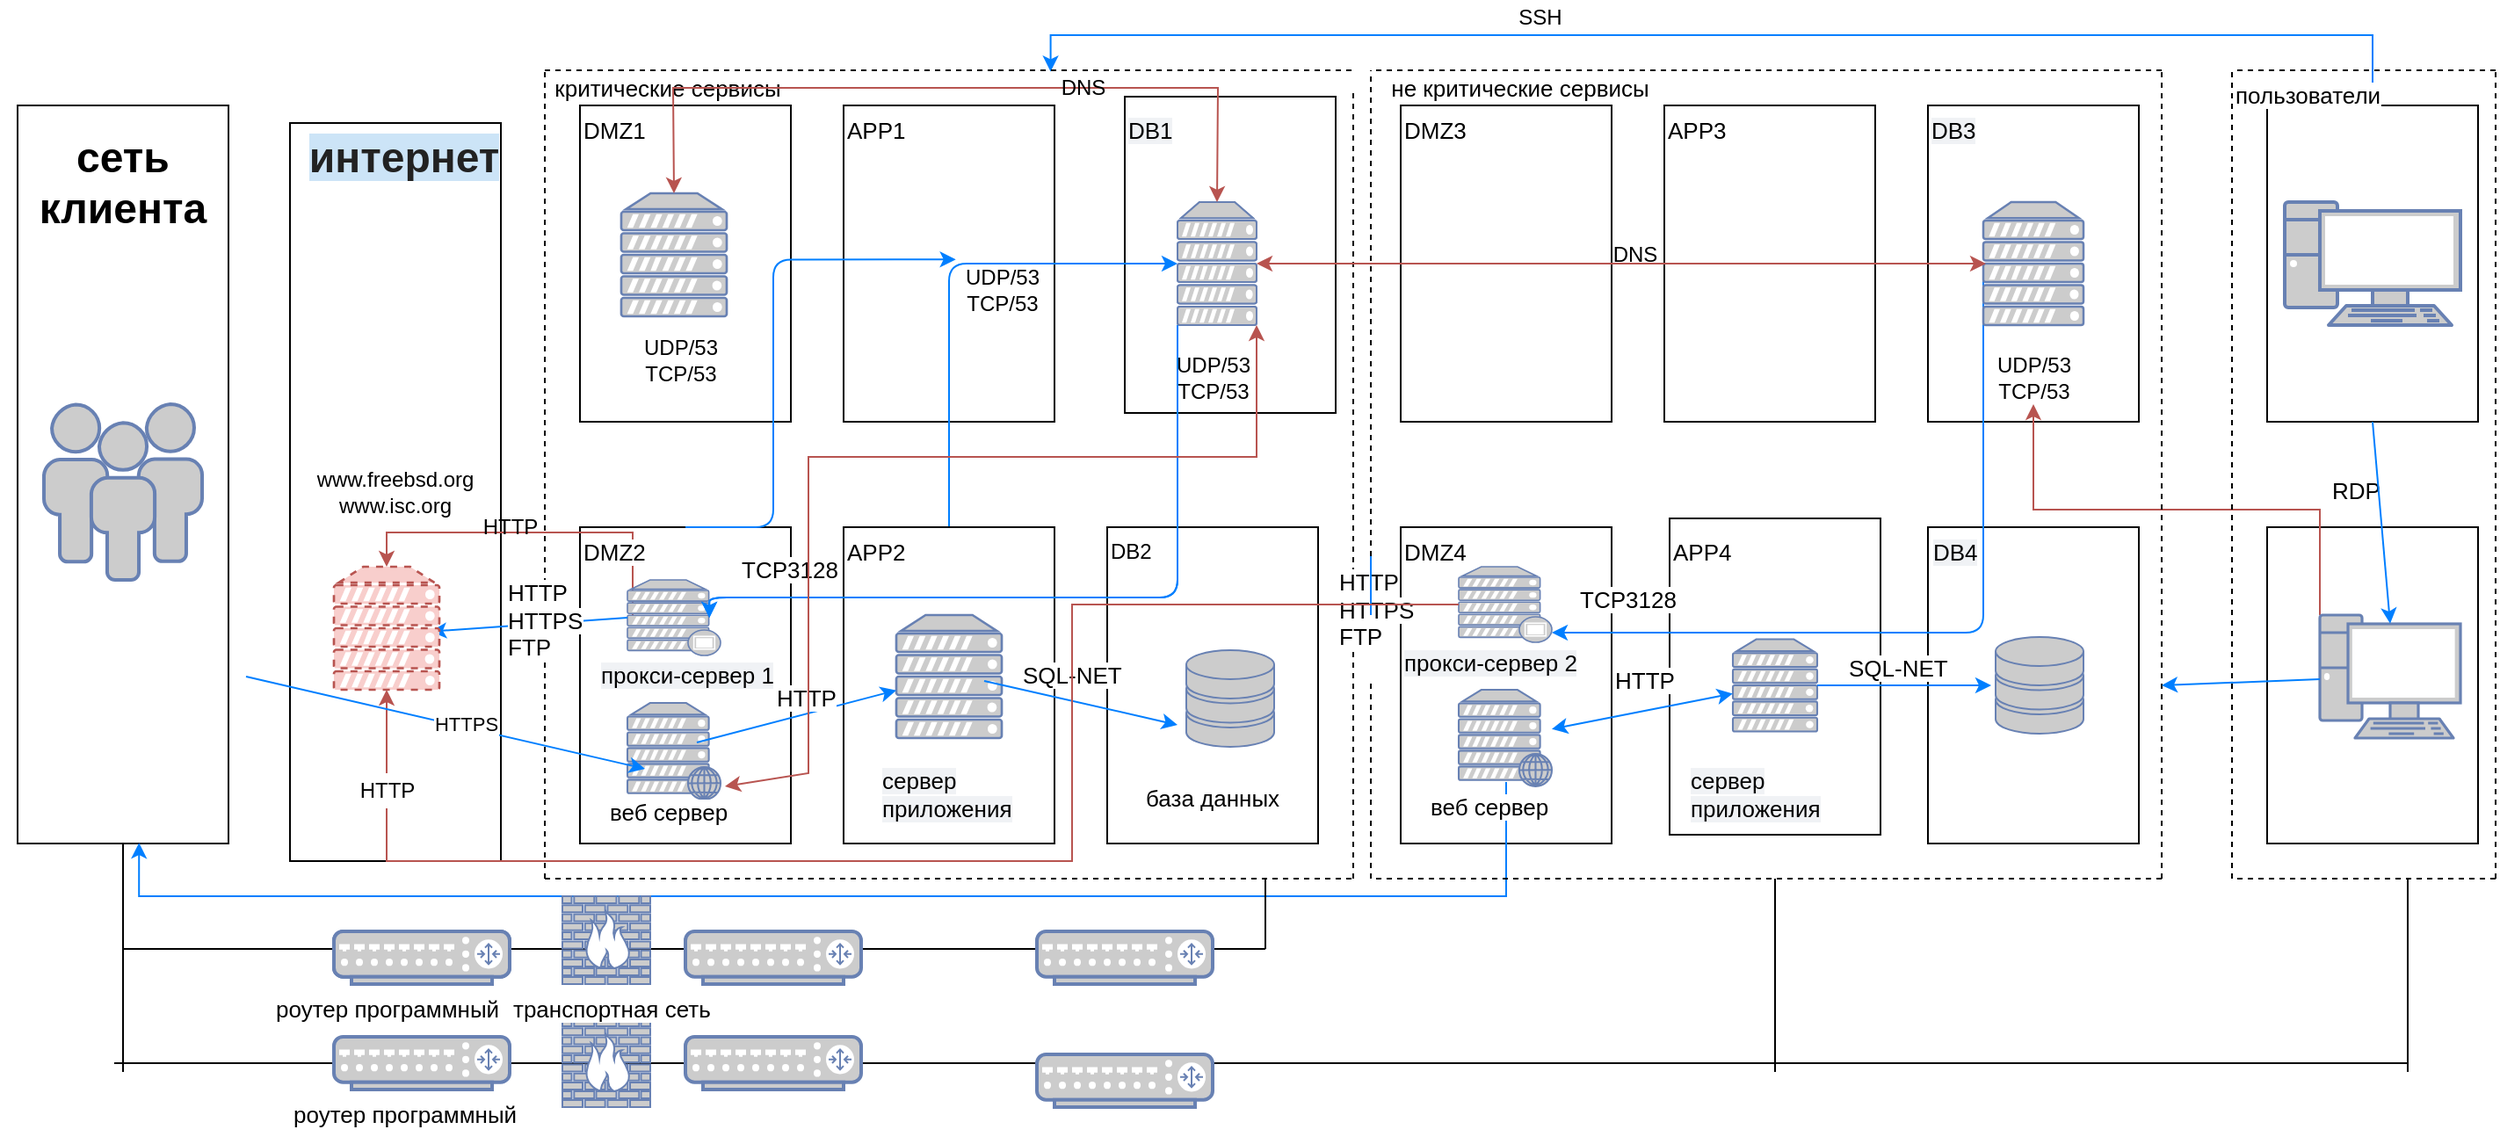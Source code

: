 <mxfile version="15.6.2" type="github">
  <diagram id="1AKOmLiHb0T1GY8dSjtn" name="Page-1">
    <mxGraphModel dx="965" dy="1770" grid="1" gridSize="10" guides="1" tooltips="1" connect="1" arrows="1" fold="1" page="1" pageScale="1" pageWidth="827" pageHeight="1169" math="0" shadow="0">
      <root>
        <mxCell id="0" />
        <mxCell id="1" parent="0" />
        <mxCell id="HJ1KMDWT780nta9G588y-94" value="" style="endArrow=none;html=1;" parent="1" edge="1">
          <mxGeometry width="50" height="50" relative="1" as="geometry">
            <mxPoint x="95" y="585" as="sourcePoint" />
            <mxPoint x="1400" y="585" as="targetPoint" />
          </mxGeometry>
        </mxCell>
        <mxCell id="HJ1KMDWT780nta9G588y-93" value="" style="endArrow=none;html=1;" parent="1" edge="1">
          <mxGeometry width="50" height="50" relative="1" as="geometry">
            <mxPoint x="100" y="520" as="sourcePoint" />
            <mxPoint x="750" y="520" as="targetPoint" />
          </mxGeometry>
        </mxCell>
        <mxCell id="HJ1KMDWT780nta9G588y-1" value="" style="rounded=0;whiteSpace=wrap;html=1;" parent="1" vertex="1">
          <mxGeometry x="40" y="40" width="120" height="420" as="geometry" />
        </mxCell>
        <mxCell id="HJ1KMDWT780nta9G588y-2" value="www.freebsd.org&lt;br&gt;www.isc.org&lt;br&gt;" style="rounded=0;whiteSpace=wrap;html=1;" parent="1" vertex="1">
          <mxGeometry x="195" y="50" width="120" height="420" as="geometry" />
        </mxCell>
        <mxCell id="HJ1KMDWT780nta9G588y-6" value="" style="rounded=0;whiteSpace=wrap;html=1;" parent="1" vertex="1">
          <mxGeometry x="360" y="40" width="120" height="180" as="geometry" />
        </mxCell>
        <mxCell id="HJ1KMDWT780nta9G588y-7" value="" style="rounded=0;whiteSpace=wrap;html=1;" parent="1" vertex="1">
          <mxGeometry x="360" y="280" width="120" height="180" as="geometry" />
        </mxCell>
        <mxCell id="HJ1KMDWT780nta9G588y-8" value="" style="rounded=0;whiteSpace=wrap;html=1;" parent="1" vertex="1">
          <mxGeometry x="510" y="40" width="120" height="180" as="geometry" />
        </mxCell>
        <mxCell id="HJ1KMDWT780nta9G588y-9" value="" style="rounded=0;whiteSpace=wrap;html=1;" parent="1" vertex="1">
          <mxGeometry x="670" y="35" width="120" height="180" as="geometry" />
        </mxCell>
        <mxCell id="vRpasQC0jQgQnMMgfVWq-15" style="edgeStyle=orthogonalEdgeStyle;rounded=1;orthogonalLoop=1;jettySize=auto;html=1;exitX=0.5;exitY=0;exitDx=0;exitDy=0;strokeColor=#007FFF;" parent="1" source="HJ1KMDWT780nta9G588y-10" edge="1">
          <mxGeometry relative="1" as="geometry">
            <mxPoint x="700" y="130" as="targetPoint" />
            <Array as="points">
              <mxPoint x="570" y="130" />
            </Array>
          </mxGeometry>
        </mxCell>
        <mxCell id="HJ1KMDWT780nta9G588y-10" value="" style="rounded=0;whiteSpace=wrap;html=1;" parent="1" vertex="1">
          <mxGeometry x="510" y="280" width="120" height="180" as="geometry" />
        </mxCell>
        <mxCell id="HJ1KMDWT780nta9G588y-11" value="" style="rounded=0;whiteSpace=wrap;html=1;" parent="1" vertex="1">
          <mxGeometry x="660" y="280" width="120" height="180" as="geometry" />
        </mxCell>
        <mxCell id="HJ1KMDWT780nta9G588y-12" value="" style="rounded=0;whiteSpace=wrap;html=1;" parent="1" vertex="1">
          <mxGeometry x="827" y="40" width="120" height="180" as="geometry" />
        </mxCell>
        <mxCell id="HJ1KMDWT780nta9G588y-13" value="" style="rounded=0;whiteSpace=wrap;html=1;" parent="1" vertex="1">
          <mxGeometry x="827" y="280" width="120" height="180" as="geometry" />
        </mxCell>
        <mxCell id="HJ1KMDWT780nta9G588y-14" value="" style="rounded=0;whiteSpace=wrap;html=1;" parent="1" vertex="1">
          <mxGeometry x="977" y="40" width="120" height="180" as="geometry" />
        </mxCell>
        <mxCell id="HJ1KMDWT780nta9G588y-15" value="" style="rounded=0;whiteSpace=wrap;html=1;" parent="1" vertex="1">
          <mxGeometry x="1127" y="40" width="120" height="180" as="geometry" />
        </mxCell>
        <mxCell id="HJ1KMDWT780nta9G588y-16" value="" style="rounded=0;whiteSpace=wrap;html=1;" parent="1" vertex="1">
          <mxGeometry x="980" y="275" width="120" height="180" as="geometry" />
        </mxCell>
        <mxCell id="HJ1KMDWT780nta9G588y-17" value="&#xa;&#xa;&lt;span style=&quot;color: rgb(0, 0, 0); font-size: 13px; font-style: normal; font-weight: 400; letter-spacing: normal; text-align: left; text-indent: 0px; text-transform: none; word-spacing: 0px; background-color: rgb(240, 242, 245); display: inline; float: none;&quot;&gt;DB1&lt;/span&gt;&#xa;&#xa;" style="rounded=0;whiteSpace=wrap;html=1;" parent="1" vertex="1">
          <mxGeometry x="1127" y="280" width="120" height="180" as="geometry" />
        </mxCell>
        <mxCell id="DNXab_aSITvc3gn5kR9r-11" style="edgeStyle=orthogonalEdgeStyle;rounded=0;orthogonalLoop=1;jettySize=auto;html=1;entryX=0.045;entryY=0.037;entryDx=0;entryDy=0;entryPerimeter=0;fillColor=#dae8fc;strokeColor=#007FFF;" edge="1" parent="1" source="HJ1KMDWT780nta9G588y-18" target="DNXab_aSITvc3gn5kR9r-9">
          <mxGeometry relative="1" as="geometry">
            <Array as="points">
              <mxPoint x="1380" />
              <mxPoint x="628" />
            </Array>
          </mxGeometry>
        </mxCell>
        <mxCell id="HJ1KMDWT780nta9G588y-18" value="" style="rounded=0;whiteSpace=wrap;html=1;" parent="1" vertex="1">
          <mxGeometry x="1320" y="40" width="120" height="180" as="geometry" />
        </mxCell>
        <mxCell id="HJ1KMDWT780nta9G588y-19" value="" style="rounded=0;whiteSpace=wrap;html=1;" parent="1" vertex="1">
          <mxGeometry x="1320" y="280" width="120" height="180" as="geometry" />
        </mxCell>
        <mxCell id="HJ1KMDWT780nta9G588y-22" value="&lt;h1&gt;сеть клиента&lt;/h1&gt;" style="text;html=1;strokeColor=none;fillColor=none;spacing=5;spacingTop=-20;whiteSpace=wrap;overflow=hidden;rounded=0;align=center;" parent="1" vertex="1">
          <mxGeometry x="30" y="50" width="140" height="60" as="geometry" />
        </mxCell>
        <mxCell id="HJ1KMDWT780nta9G588y-23" value="&lt;h1&gt;&lt;font color=&quot;#222222&quot;&gt;&lt;span style=&quot;background-color: rgb(204 , 228 , 247)&quot;&gt;интернет&lt;/span&gt;&lt;/font&gt;&lt;/h1&gt;" style="text;html=1;strokeColor=none;fillColor=none;spacing=5;spacingTop=-20;whiteSpace=wrap;overflow=hidden;rounded=0;align=center;" parent="1" vertex="1">
          <mxGeometry x="190" y="50" width="140" height="60" as="geometry" />
        </mxCell>
        <mxCell id="DNXab_aSITvc3gn5kR9r-2" style="edgeStyle=orthogonalEdgeStyle;rounded=0;orthogonalLoop=1;jettySize=auto;html=1;exitX=0;exitY=0.5;exitDx=0;exitDy=0;exitPerimeter=0;entryX=0.5;entryY=0;entryDx=0;entryDy=0;entryPerimeter=0;fillColor=#f8cecc;strokeColor=#b85450;" edge="1" parent="1" source="HJ1KMDWT780nta9G588y-24" target="DNXab_aSITvc3gn5kR9r-1">
          <mxGeometry relative="1" as="geometry">
            <Array as="points">
              <mxPoint x="390" y="331" />
              <mxPoint x="390" y="283" />
              <mxPoint x="250" y="283" />
            </Array>
          </mxGeometry>
        </mxCell>
        <mxCell id="HJ1KMDWT780nta9G588y-24" value="" style="fontColor=#0066CC;verticalAlign=top;verticalLabelPosition=bottom;labelPosition=center;align=center;html=1;outlineConnect=0;fillColor=#CCCCCC;strokeColor=#6881B3;gradientColor=none;gradientDirection=north;strokeWidth=2;shape=mxgraph.networks.proxy_server;" parent="1" vertex="1">
          <mxGeometry x="387" y="310" width="53" height="43" as="geometry" />
        </mxCell>
        <mxCell id="HJ1KMDWT780nta9G588y-25" value="" style="fontColor=#0066CC;verticalAlign=top;verticalLabelPosition=bottom;labelPosition=center;align=center;html=1;outlineConnect=0;fillColor=#CCCCCC;strokeColor=#6881B3;gradientColor=none;gradientDirection=north;strokeWidth=2;shape=mxgraph.networks.web_server;" parent="1" vertex="1">
          <mxGeometry x="387" y="380" width="53" height="55" as="geometry" />
        </mxCell>
        <mxCell id="HJ1KMDWT780nta9G588y-26" value="" style="fontColor=#0066CC;verticalAlign=top;verticalLabelPosition=bottom;labelPosition=center;align=center;html=1;outlineConnect=0;fillColor=#CCCCCC;strokeColor=#6881B3;gradientColor=none;gradientDirection=north;strokeWidth=2;shape=mxgraph.networks.server;" parent="1" vertex="1">
          <mxGeometry x="540" y="330" width="60" height="70" as="geometry" />
        </mxCell>
        <mxCell id="HJ1KMDWT780nta9G588y-28" value="" style="fontColor=#0066CC;verticalAlign=top;verticalLabelPosition=bottom;labelPosition=center;align=center;html=1;outlineConnect=0;fillColor=#CCCCCC;strokeColor=#6881B3;gradientColor=none;gradientDirection=north;strokeWidth=2;shape=mxgraph.networks.pc;" parent="1" vertex="1">
          <mxGeometry x="1330" y="95" width="100" height="70" as="geometry" />
        </mxCell>
        <mxCell id="DNXab_aSITvc3gn5kR9r-4" style="edgeStyle=orthogonalEdgeStyle;rounded=0;orthogonalLoop=1;jettySize=auto;html=1;exitX=0;exitY=0;exitDx=0;exitDy=0;exitPerimeter=0;fillColor=#f8cecc;strokeColor=#b85450;" edge="1" parent="1" source="HJ1KMDWT780nta9G588y-29" target="HJ1KMDWT780nta9G588y-153">
          <mxGeometry relative="1" as="geometry" />
        </mxCell>
        <mxCell id="HJ1KMDWT780nta9G588y-29" value="" style="fontColor=#0066CC;verticalAlign=top;verticalLabelPosition=bottom;labelPosition=center;align=center;html=1;outlineConnect=0;fillColor=#CCCCCC;strokeColor=#6881B3;gradientColor=none;gradientDirection=north;strokeWidth=2;shape=mxgraph.networks.pc;" parent="1" vertex="1">
          <mxGeometry x="1350" y="330" width="80" height="70" as="geometry" />
        </mxCell>
        <mxCell id="HJ1KMDWT780nta9G588y-31" value="" style="fontColor=#0066CC;verticalAlign=top;verticalLabelPosition=bottom;labelPosition=center;align=center;html=1;outlineConnect=0;fillColor=#CCCCCC;strokeColor=#6881B3;gradientColor=none;gradientDirection=north;strokeWidth=2;shape=mxgraph.networks.server;" parent="1" vertex="1">
          <mxGeometry x="1016" y="343.75" width="48" height="52.5" as="geometry" />
        </mxCell>
        <mxCell id="DNXab_aSITvc3gn5kR9r-3" style="edgeStyle=orthogonalEdgeStyle;rounded=0;orthogonalLoop=1;jettySize=auto;html=1;entryX=0.5;entryY=1;entryDx=0;entryDy=0;entryPerimeter=0;fillColor=#f8cecc;strokeColor=#b85450;startArrow=none;" edge="1" parent="1" source="DNXab_aSITvc3gn5kR9r-16" target="DNXab_aSITvc3gn5kR9r-1">
          <mxGeometry relative="1" as="geometry">
            <Array as="points" />
          </mxGeometry>
        </mxCell>
        <mxCell id="HJ1KMDWT780nta9G588y-32" value="" style="fontColor=#0066CC;verticalAlign=top;verticalLabelPosition=bottom;labelPosition=center;align=center;html=1;outlineConnect=0;fillColor=#CCCCCC;strokeColor=#6881B3;gradientColor=none;gradientDirection=north;strokeWidth=2;shape=mxgraph.networks.proxy_server;" parent="1" vertex="1">
          <mxGeometry x="860" y="302.5" width="53" height="43" as="geometry" />
        </mxCell>
        <mxCell id="DNXab_aSITvc3gn5kR9r-19" style="edgeStyle=orthogonalEdgeStyle;rounded=0;orthogonalLoop=1;jettySize=auto;html=1;exitX=0.5;exitY=0;exitDx=0;exitDy=0;entryX=0.576;entryY=0.999;entryDx=0;entryDy=0;entryPerimeter=0;strokeColor=#007FFF;" edge="1" parent="1" source="HJ1KMDWT780nta9G588y-84" target="HJ1KMDWT780nta9G588y-1">
          <mxGeometry relative="1" as="geometry">
            <Array as="points">
              <mxPoint x="887" y="490" />
              <mxPoint x="109" y="490" />
            </Array>
          </mxGeometry>
        </mxCell>
        <mxCell id="HJ1KMDWT780nta9G588y-33" value="" style="fontColor=#0066CC;verticalAlign=top;verticalLabelPosition=bottom;labelPosition=center;align=center;html=1;outlineConnect=0;fillColor=#CCCCCC;strokeColor=#6881B3;gradientColor=none;gradientDirection=north;strokeWidth=2;shape=mxgraph.networks.web_server;" parent="1" vertex="1">
          <mxGeometry x="860" y="372.5" width="53" height="55" as="geometry" />
        </mxCell>
        <mxCell id="HJ1KMDWT780nta9G588y-34" value="" style="fontColor=#0066CC;verticalAlign=top;verticalLabelPosition=bottom;labelPosition=center;align=center;html=1;outlineConnect=0;fillColor=#CCCCCC;strokeColor=#6881B3;gradientColor=none;gradientDirection=north;strokeWidth=2;shape=mxgraph.networks.storage;" parent="1" vertex="1">
          <mxGeometry x="705" y="350" width="50" height="55" as="geometry" />
        </mxCell>
        <mxCell id="HJ1KMDWT780nta9G588y-35" value="" style="fontColor=#0066CC;verticalAlign=top;verticalLabelPosition=bottom;labelPosition=center;align=center;html=1;outlineConnect=0;fillColor=#CCCCCC;strokeColor=#6881B3;gradientColor=none;gradientDirection=north;strokeWidth=2;shape=mxgraph.networks.users;" parent="1" vertex="1">
          <mxGeometry x="55" y="210" width="90" height="100" as="geometry" />
        </mxCell>
        <mxCell id="HJ1KMDWT780nta9G588y-36" value="" style="fontColor=#0066CC;verticalAlign=top;verticalLabelPosition=bottom;labelPosition=center;align=center;html=1;outlineConnect=0;fillColor=#CCCCCC;strokeColor=#6881B3;gradientColor=none;gradientDirection=north;strokeWidth=2;shape=mxgraph.networks.router;" parent="1" vertex="1">
          <mxGeometry x="220" y="510" width="100" height="30" as="geometry" />
        </mxCell>
        <mxCell id="HJ1KMDWT780nta9G588y-37" value="" style="fontColor=#0066CC;verticalAlign=top;verticalLabelPosition=bottom;labelPosition=center;align=center;html=1;outlineConnect=0;fillColor=#CCCCCC;strokeColor=#6881B3;gradientColor=none;gradientDirection=north;strokeWidth=2;shape=mxgraph.networks.router;" parent="1" vertex="1">
          <mxGeometry x="220" y="510" width="100" height="30" as="geometry" />
        </mxCell>
        <mxCell id="HJ1KMDWT780nta9G588y-38" value="" style="fontColor=#0066CC;verticalAlign=top;verticalLabelPosition=bottom;labelPosition=center;align=center;html=1;outlineConnect=0;fillColor=#CCCCCC;strokeColor=#6881B3;gradientColor=none;gradientDirection=north;strokeWidth=2;shape=mxgraph.networks.router;" parent="1" vertex="1">
          <mxGeometry x="620" y="510" width="100" height="30" as="geometry" />
        </mxCell>
        <mxCell id="HJ1KMDWT780nta9G588y-39" value="" style="fontColor=#0066CC;verticalAlign=top;verticalLabelPosition=bottom;labelPosition=center;align=center;html=1;outlineConnect=0;fillColor=#CCCCCC;strokeColor=#6881B3;gradientColor=none;gradientDirection=north;strokeWidth=2;shape=mxgraph.networks.router;" parent="1" vertex="1">
          <mxGeometry x="420" y="510" width="100" height="30" as="geometry" />
        </mxCell>
        <mxCell id="HJ1KMDWT780nta9G588y-40" value="" style="fontColor=#0066CC;verticalAlign=top;verticalLabelPosition=bottom;labelPosition=center;align=center;html=1;outlineConnect=0;fillColor=#CCCCCC;strokeColor=#6881B3;gradientColor=none;gradientDirection=north;strokeWidth=2;shape=mxgraph.networks.router;" parent="1" vertex="1">
          <mxGeometry x="220" y="570" width="100" height="30" as="geometry" />
        </mxCell>
        <mxCell id="HJ1KMDWT780nta9G588y-41" value="" style="fontColor=#0066CC;verticalAlign=top;verticalLabelPosition=bottom;labelPosition=center;align=center;html=1;outlineConnect=0;fillColor=#CCCCCC;strokeColor=#6881B3;gradientColor=none;gradientDirection=north;strokeWidth=2;shape=mxgraph.networks.router;" parent="1" vertex="1">
          <mxGeometry x="420" y="570" width="100" height="30" as="geometry" />
        </mxCell>
        <mxCell id="HJ1KMDWT780nta9G588y-42" value="" style="fontColor=#0066CC;verticalAlign=top;verticalLabelPosition=bottom;labelPosition=center;align=center;html=1;outlineConnect=0;fillColor=#CCCCCC;strokeColor=#6881B3;gradientColor=none;gradientDirection=north;strokeWidth=2;shape=mxgraph.networks.router;" parent="1" vertex="1">
          <mxGeometry x="620" y="580" width="100" height="30" as="geometry" />
        </mxCell>
        <mxCell id="HJ1KMDWT780nta9G588y-43" value="" style="fontColor=#0066CC;verticalAlign=top;verticalLabelPosition=bottom;labelPosition=center;align=center;html=1;outlineConnect=0;fillColor=#CCCCCC;strokeColor=#6881B3;gradientColor=none;gradientDirection=north;strokeWidth=2;shape=mxgraph.networks.firewall;" parent="1" vertex="1">
          <mxGeometry x="350" y="490" width="50" height="50" as="geometry" />
        </mxCell>
        <mxCell id="HJ1KMDWT780nta9G588y-44" value="" style="fontColor=#0066CC;verticalAlign=top;verticalLabelPosition=bottom;labelPosition=center;align=center;html=1;outlineConnect=0;fillColor=#CCCCCC;strokeColor=#6881B3;gradientColor=none;gradientDirection=north;strokeWidth=2;shape=mxgraph.networks.firewall;" parent="1" vertex="1">
          <mxGeometry x="350" y="560" width="50" height="50" as="geometry" />
        </mxCell>
        <mxCell id="HJ1KMDWT780nta9G588y-47" value="" style="endArrow=none;dashed=1;html=1;" parent="1" edge="1">
          <mxGeometry width="50" height="50" relative="1" as="geometry">
            <mxPoint x="800" y="480" as="sourcePoint" />
            <mxPoint x="800" y="30" as="targetPoint" />
          </mxGeometry>
        </mxCell>
        <mxCell id="HJ1KMDWT780nta9G588y-48" value="" style="endArrow=none;dashed=1;html=1;" parent="1" edge="1">
          <mxGeometry width="50" height="50" relative="1" as="geometry">
            <mxPoint x="340" y="480" as="sourcePoint" />
            <mxPoint x="800" y="480" as="targetPoint" />
          </mxGeometry>
        </mxCell>
        <mxCell id="HJ1KMDWT780nta9G588y-49" value="" style="endArrow=none;dashed=1;html=1;" parent="1" edge="1">
          <mxGeometry width="50" height="50" relative="1" as="geometry">
            <mxPoint x="340" y="20" as="sourcePoint" />
            <mxPoint x="800" y="20" as="targetPoint" />
          </mxGeometry>
        </mxCell>
        <mxCell id="HJ1KMDWT780nta9G588y-50" value="" style="endArrow=none;dashed=1;html=1;" parent="1" edge="1">
          <mxGeometry width="50" height="50" relative="1" as="geometry">
            <mxPoint x="340" y="480" as="sourcePoint" />
            <mxPoint x="340" y="20" as="targetPoint" />
          </mxGeometry>
        </mxCell>
        <mxCell id="HJ1KMDWT780nta9G588y-51" value="" style="endArrow=none;dashed=1;html=1;" parent="1" source="HJ1KMDWT780nta9G588y-137" edge="1">
          <mxGeometry width="50" height="50" relative="1" as="geometry">
            <mxPoint x="810" y="480" as="sourcePoint" />
            <mxPoint x="810" y="20" as="targetPoint" />
          </mxGeometry>
        </mxCell>
        <mxCell id="HJ1KMDWT780nta9G588y-52" value="" style="endArrow=none;dashed=1;html=1;" parent="1" edge="1">
          <mxGeometry width="50" height="50" relative="1" as="geometry">
            <mxPoint x="1260" y="20" as="sourcePoint" />
            <mxPoint x="810" y="20" as="targetPoint" />
          </mxGeometry>
        </mxCell>
        <mxCell id="HJ1KMDWT780nta9G588y-53" value="" style="endArrow=none;dashed=1;html=1;" parent="1" edge="1">
          <mxGeometry width="50" height="50" relative="1" as="geometry">
            <mxPoint x="1260" y="480" as="sourcePoint" />
            <mxPoint x="1260" y="20" as="targetPoint" />
          </mxGeometry>
        </mxCell>
        <mxCell id="HJ1KMDWT780nta9G588y-54" value="" style="endArrow=none;dashed=1;html=1;" parent="1" edge="1">
          <mxGeometry width="50" height="50" relative="1" as="geometry">
            <mxPoint x="1260" y="480" as="sourcePoint" />
            <mxPoint x="810" y="480" as="targetPoint" />
          </mxGeometry>
        </mxCell>
        <mxCell id="HJ1KMDWT780nta9G588y-55" value="" style="endArrow=none;dashed=1;html=1;" parent="1" edge="1">
          <mxGeometry width="50" height="50" relative="1" as="geometry">
            <mxPoint x="1300" y="480" as="sourcePoint" />
            <mxPoint x="1300" y="20" as="targetPoint" />
          </mxGeometry>
        </mxCell>
        <mxCell id="HJ1KMDWT780nta9G588y-56" value="" style="endArrow=none;dashed=1;html=1;" parent="1" edge="1">
          <mxGeometry width="50" height="50" relative="1" as="geometry">
            <mxPoint x="1450" y="20" as="sourcePoint" />
            <mxPoint x="1300" y="20" as="targetPoint" />
          </mxGeometry>
        </mxCell>
        <mxCell id="HJ1KMDWT780nta9G588y-57" value="" style="endArrow=none;dashed=1;html=1;" parent="1" edge="1">
          <mxGeometry width="50" height="50" relative="1" as="geometry">
            <mxPoint x="1450.0" y="480" as="sourcePoint" />
            <mxPoint x="1450.0" y="20" as="targetPoint" />
          </mxGeometry>
        </mxCell>
        <mxCell id="HJ1KMDWT780nta9G588y-59" value="" style="endArrow=none;dashed=1;html=1;" parent="1" edge="1">
          <mxGeometry width="50" height="50" relative="1" as="geometry">
            <mxPoint x="1450" y="480" as="sourcePoint" />
            <mxPoint x="1300" y="480" as="targetPoint" />
          </mxGeometry>
        </mxCell>
        <mxCell id="HJ1KMDWT780nta9G588y-60" value="&lt;span style=&quot;font-family: , &amp;#34;blinkmacsystemfont&amp;#34; , &amp;#34;roboto&amp;#34; , &amp;#34;helvetica neue&amp;#34; , &amp;#34;geneva&amp;#34; , &amp;#34;noto sans armenian&amp;#34; , &amp;#34;noto sans bengali&amp;#34; , &amp;#34;noto sans cherokee&amp;#34; , &amp;#34;noto sans devanagari&amp;#34; , &amp;#34;noto sans ethiopic&amp;#34; , &amp;#34;noto sans georgian&amp;#34; , &amp;#34;noto sans hebrew&amp;#34; , &amp;#34;noto sans kannada&amp;#34; , &amp;#34;noto sans khmer&amp;#34; , &amp;#34;noto sans lao&amp;#34; , &amp;#34;noto sans osmanya&amp;#34; , &amp;#34;noto sans tamil&amp;#34; , &amp;#34;noto sans telugu&amp;#34; , &amp;#34;noto sans thai&amp;#34; , sans-serif , &amp;#34;arial&amp;#34; , &amp;#34;tahoma&amp;#34; , &amp;#34;verdana&amp;#34; ; font-size: 13px ; text-align: left ; background-color: rgb(255 , 255 , 255)&quot;&gt;критические сервисы&lt;/span&gt;" style="text;html=1;strokeColor=none;fillColor=none;align=center;verticalAlign=middle;whiteSpace=wrap;rounded=0;" parent="1" vertex="1">
          <mxGeometry x="330" y="20" width="160" height="20" as="geometry" />
        </mxCell>
        <mxCell id="HJ1KMDWT780nta9G588y-61" value="&lt;span style=&quot;font-family: , &amp;#34;blinkmacsystemfont&amp;#34; , &amp;#34;roboto&amp;#34; , &amp;#34;helvetica neue&amp;#34; , &amp;#34;geneva&amp;#34; , &amp;#34;noto sans armenian&amp;#34; , &amp;#34;noto sans bengali&amp;#34; , &amp;#34;noto sans cherokee&amp;#34; , &amp;#34;noto sans devanagari&amp;#34; , &amp;#34;noto sans ethiopic&amp;#34; , &amp;#34;noto sans georgian&amp;#34; , &amp;#34;noto sans hebrew&amp;#34; , &amp;#34;noto sans kannada&amp;#34; , &amp;#34;noto sans khmer&amp;#34; , &amp;#34;noto sans lao&amp;#34; , &amp;#34;noto sans osmanya&amp;#34; , &amp;#34;noto sans tamil&amp;#34; , &amp;#34;noto sans telugu&amp;#34; , &amp;#34;noto sans thai&amp;#34; , sans-serif , &amp;#34;arial&amp;#34; , &amp;#34;tahoma&amp;#34; , &amp;#34;verdana&amp;#34; ; font-size: 13px ; text-align: left ; background-color: rgb(255 , 255 , 255)&quot;&gt;не критические сервисы&lt;/span&gt;" style="text;html=1;strokeColor=none;fillColor=none;align=center;verticalAlign=middle;whiteSpace=wrap;rounded=0;" parent="1" vertex="1">
          <mxGeometry x="810" y="20" width="170" height="20" as="geometry" />
        </mxCell>
        <mxCell id="HJ1KMDWT780nta9G588y-62" value="&lt;span style=&quot;color: rgb(0, 0, 0); font-size: 13px; font-style: normal; font-weight: 400; letter-spacing: normal; text-align: left; text-indent: 0px; text-transform: none; word-spacing: 0px; background-color: rgb(255, 255, 255); display: inline; float: none;&quot;&gt;пользователи&lt;/span&gt;" style="text;whiteSpace=wrap;html=1;" parent="1" vertex="1">
          <mxGeometry x="1300" y="20" width="110" height="20" as="geometry" />
        </mxCell>
        <mxCell id="HJ1KMDWT780nta9G588y-63" value="&lt;span style=&quot;color: rgb(0, 0, 0); font-size: 13px; font-style: normal; font-weight: 400; letter-spacing: normal; text-align: left; text-indent: 0px; text-transform: none; word-spacing: 0px; background-color: rgb(255, 255, 255); display: inline; float: none;&quot;&gt;RDP&lt;/span&gt;" style="text;whiteSpace=wrap;html=1;" parent="1" vertex="1">
          <mxGeometry x="1355" y="245" width="50" height="30" as="geometry" />
        </mxCell>
        <mxCell id="HJ1KMDWT780nta9G588y-64" value="&lt;span style=&quot;color: rgb(0 , 0 , 0) ; font-size: 13px ; font-style: normal ; font-weight: 400 ; letter-spacing: normal ; text-align: left ; text-indent: 0px ; text-transform: none ; word-spacing: 0px ; background-color: rgb(240 , 242 , 245) ; display: inline ; float: none&quot;&gt;DB4&lt;/span&gt;" style="text;whiteSpace=wrap;html=1;" parent="1" vertex="1">
          <mxGeometry x="1128" y="280" width="50" height="30" as="geometry" />
        </mxCell>
        <mxCell id="HJ1KMDWT780nta9G588y-65" value="&lt;span style=&quot;color: rgb(0 , 0 , 0) ; font-size: 13px ; font-style: normal ; font-weight: 400 ; letter-spacing: normal ; text-align: left ; text-indent: 0px ; text-transform: none ; word-spacing: 0px ; background-color: rgb(240 , 242 , 245) ; display: inline ; float: none&quot;&gt;DB3&lt;/span&gt;" style="text;whiteSpace=wrap;html=1;" parent="1" vertex="1">
          <mxGeometry x="1127" y="40" width="50" height="30" as="geometry" />
        </mxCell>
        <mxCell id="HJ1KMDWT780nta9G588y-67" value="&lt;span style=&quot;color: rgb(0, 0, 0); font-size: 13px; font-style: normal; font-weight: 400; letter-spacing: normal; text-align: left; text-indent: 0px; text-transform: none; word-spacing: 0px; background-color: rgb(240, 242, 245); display: inline; float: none;&quot;&gt;DB1&lt;/span&gt;" style="text;whiteSpace=wrap;html=1;" parent="1" vertex="1">
          <mxGeometry x="670" y="40" width="50" height="30" as="geometry" />
        </mxCell>
        <mxCell id="HJ1KMDWT780nta9G588y-69" value="DB2" style="text;whiteSpace=wrap;html=1;" parent="1" vertex="1">
          <mxGeometry x="660" y="280" width="50" height="30" as="geometry" />
        </mxCell>
        <mxCell id="HJ1KMDWT780nta9G588y-70" value="&lt;span style=&quot;color: rgb(0 , 0 , 0) ; font-size: 13px ; font-style: normal ; font-weight: 400 ; letter-spacing: normal ; text-align: left ; text-indent: 0px ; text-transform: none ; word-spacing: 0px ; background-color: rgb(255 , 255 , 255) ; display: inline ; float: none&quot;&gt;APP3&lt;/span&gt;" style="text;whiteSpace=wrap;html=1;" parent="1" vertex="1">
          <mxGeometry x="977" y="40" width="60" height="30" as="geometry" />
        </mxCell>
        <mxCell id="HJ1KMDWT780nta9G588y-71" value="&lt;span style=&quot;color: rgb(0 , 0 , 0) ; font-size: 13px ; font-style: normal ; font-weight: 400 ; letter-spacing: normal ; text-align: left ; text-indent: 0px ; text-transform: none ; word-spacing: 0px ; background-color: rgb(255 , 255 , 255) ; display: inline ; float: none&quot;&gt;APP4&lt;/span&gt;" style="text;whiteSpace=wrap;html=1;" parent="1" vertex="1">
          <mxGeometry x="980" y="280" width="60" height="30" as="geometry" />
        </mxCell>
        <mxCell id="HJ1KMDWT780nta9G588y-72" value="&lt;span style=&quot;color: rgb(0, 0, 0); font-size: 13px; font-style: normal; font-weight: 400; letter-spacing: normal; text-align: left; text-indent: 0px; text-transform: none; word-spacing: 0px; background-color: rgb(255, 255, 255); display: inline; float: none;&quot;&gt;APP1&lt;/span&gt;" style="text;whiteSpace=wrap;html=1;" parent="1" vertex="1">
          <mxGeometry x="510" y="40" width="60" height="30" as="geometry" />
        </mxCell>
        <mxCell id="HJ1KMDWT780nta9G588y-73" value="&lt;span style=&quot;color: rgb(0 , 0 , 0) ; font-size: 13px ; font-style: normal ; font-weight: 400 ; letter-spacing: normal ; text-align: left ; text-indent: 0px ; text-transform: none ; word-spacing: 0px ; background-color: rgb(255 , 255 , 255) ; display: inline ; float: none&quot;&gt;APP2&lt;/span&gt;" style="text;whiteSpace=wrap;html=1;" parent="1" vertex="1">
          <mxGeometry x="510" y="280" width="60" height="30" as="geometry" />
        </mxCell>
        <mxCell id="HJ1KMDWT780nta9G588y-74" value="&lt;span style=&quot;color: rgb(0 , 0 , 0) ; font-size: 13px ; font-style: normal ; font-weight: 400 ; letter-spacing: normal ; text-align: left ; text-indent: 0px ; text-transform: none ; word-spacing: 0px ; background-color: rgb(255 , 255 , 255) ; display: inline ; float: none&quot;&gt;DMZ4&lt;/span&gt;" style="text;whiteSpace=wrap;html=1;" parent="1" vertex="1">
          <mxGeometry x="827" y="280" width="60" height="30" as="geometry" />
        </mxCell>
        <mxCell id="HJ1KMDWT780nta9G588y-76" value="&lt;span style=&quot;color: rgb(0 , 0 , 0) ; font-size: 13px ; font-style: normal ; font-weight: 400 ; letter-spacing: normal ; text-align: left ; text-indent: 0px ; text-transform: none ; word-spacing: 0px ; background-color: rgb(255 , 255 , 255) ; display: inline ; float: none&quot;&gt;DMZ3&lt;/span&gt;" style="text;whiteSpace=wrap;html=1;" parent="1" vertex="1">
          <mxGeometry x="827" y="40" width="60" height="30" as="geometry" />
        </mxCell>
        <mxCell id="HJ1KMDWT780nta9G588y-77" value="&lt;span style=&quot;color: rgb(0, 0, 0); font-size: 13px; font-style: normal; font-weight: 400; letter-spacing: normal; text-align: left; text-indent: 0px; text-transform: none; word-spacing: 0px; background-color: rgb(255, 255, 255); display: inline; float: none;&quot;&gt;DMZ1&lt;/span&gt;" style="text;whiteSpace=wrap;html=1;" parent="1" vertex="1">
          <mxGeometry x="360" y="40" width="60" height="30" as="geometry" />
        </mxCell>
        <mxCell id="HJ1KMDWT780nta9G588y-79" value="&lt;span style=&quot;color: rgb(0 , 0 , 0) ; font-size: 13px ; font-style: normal ; font-weight: 400 ; letter-spacing: normal ; text-align: left ; text-indent: 0px ; text-transform: none ; word-spacing: 0px ; background-color: rgb(255 , 255 , 255) ; display: inline ; float: none&quot;&gt;DMZ2&lt;/span&gt;" style="text;whiteSpace=wrap;html=1;" parent="1" vertex="1">
          <mxGeometry x="360" y="280" width="60" height="30" as="geometry" />
        </mxCell>
        <mxCell id="HJ1KMDWT780nta9G588y-81" value="&lt;span style=&quot;color: rgb(0, 0, 0); font-size: 13px; font-style: normal; font-weight: 400; letter-spacing: normal; text-align: left; text-indent: 0px; text-transform: none; word-spacing: 0px; background-color: rgb(240, 242, 245); display: inline; float: none;&quot;&gt;прокси-сервер 1&lt;/span&gt;" style="text;whiteSpace=wrap;html=1;" parent="1" vertex="1">
          <mxGeometry x="370" y="350" width="120" height="30" as="geometry" />
        </mxCell>
        <mxCell id="HJ1KMDWT780nta9G588y-82" value="&lt;span style=&quot;color: rgb(0 , 0 , 0) ; font-size: 13px ; font-style: normal ; font-weight: 400 ; letter-spacing: normal ; text-align: left ; text-indent: 0px ; text-transform: none ; word-spacing: 0px ; background-color: rgb(240 , 242 , 245) ; display: inline ; float: none&quot;&gt;прокси-сервер 2&lt;/span&gt;" style="text;whiteSpace=wrap;html=1;" parent="1" vertex="1">
          <mxGeometry x="827" y="342.5" width="120" height="30" as="geometry" />
        </mxCell>
        <mxCell id="HJ1KMDWT780nta9G588y-83" value="&lt;span style=&quot;color: rgb(0, 0, 0); font-size: 13px; font-style: normal; font-weight: 400; letter-spacing: normal; text-align: left; text-indent: 0px; text-transform: none; word-spacing: 0px; background-color: rgb(255, 255, 255); display: inline; float: none;&quot;&gt;веб сервер&lt;/span&gt;" style="text;whiteSpace=wrap;html=1;" parent="1" vertex="1">
          <mxGeometry x="375" y="427.5" width="90" height="30" as="geometry" />
        </mxCell>
        <mxCell id="HJ1KMDWT780nta9G588y-84" value="&lt;span style=&quot;color: rgb(0, 0, 0); font-size: 13px; font-style: normal; font-weight: 400; letter-spacing: normal; text-align: left; text-indent: 0px; text-transform: none; word-spacing: 0px; background-color: rgb(255, 255, 255); display: inline; float: none;&quot;&gt;веб сервер&lt;/span&gt;" style="text;whiteSpace=wrap;html=1;" parent="1" vertex="1">
          <mxGeometry x="842" y="425" width="90" height="30" as="geometry" />
        </mxCell>
        <mxCell id="HJ1KMDWT780nta9G588y-85" value="&lt;span style=&quot;color: rgb(0, 0, 0); font-size: 13px; font-style: normal; font-weight: 400; letter-spacing: normal; text-align: left; text-indent: 0px; text-transform: none; word-spacing: 0px; background-color: rgb(240, 242, 245); display: inline; float: none;&quot;&gt;сервер приложения&lt;/span&gt;" style="text;whiteSpace=wrap;html=1;" parent="1" vertex="1">
          <mxGeometry x="530" y="410" width="80" height="30" as="geometry" />
        </mxCell>
        <mxCell id="HJ1KMDWT780nta9G588y-86" value="&lt;span style=&quot;color: rgb(0, 0, 0); font-size: 13px; font-style: normal; font-weight: 400; letter-spacing: normal; text-align: left; text-indent: 0px; text-transform: none; word-spacing: 0px; background-color: rgb(240, 242, 245); display: inline; float: none;&quot;&gt;сервер приложения&lt;/span&gt;" style="text;whiteSpace=wrap;html=1;" parent="1" vertex="1">
          <mxGeometry x="990" y="410" width="110" height="30" as="geometry" />
        </mxCell>
        <mxCell id="HJ1KMDWT780nta9G588y-87" value="&lt;span style=&quot;color: rgb(0, 0, 0); font-size: 13px; font-style: normal; font-weight: 400; letter-spacing: normal; text-align: left; text-indent: 0px; text-transform: none; word-spacing: 0px; background-color: rgb(255, 255, 255); display: inline; float: none;&quot;&gt;база данных&lt;/span&gt;" style="text;whiteSpace=wrap;html=1;" parent="1" vertex="1">
          <mxGeometry x="680" y="420" width="100" height="30" as="geometry" />
        </mxCell>
        <mxCell id="HJ1KMDWT780nta9G588y-88" value="&lt;span style=&quot;color: rgb(0, 0, 0); font-size: 13px; font-style: normal; font-weight: 400; letter-spacing: normal; text-align: left; text-indent: 0px; text-transform: none; word-spacing: 0px; background-color: rgb(255, 255, 255); display: inline; float: none;&quot;&gt;транспортная сеть&lt;/span&gt;" style="text;whiteSpace=wrap;html=1;" parent="1" vertex="1">
          <mxGeometry x="320" y="540" width="140" height="30" as="geometry" />
        </mxCell>
        <mxCell id="HJ1KMDWT780nta9G588y-89" value="&lt;span style=&quot;color: rgb(0, 0, 0); font-size: 13px; font-style: normal; font-weight: 400; letter-spacing: normal; text-align: left; text-indent: 0px; text-transform: none; word-spacing: 0px; background-color: rgb(255, 255, 255); display: inline; float: none;&quot;&gt;роутер программный&lt;/span&gt;" style="text;whiteSpace=wrap;html=1;" parent="1" vertex="1">
          <mxGeometry x="185" y="540" width="150" height="30" as="geometry" />
        </mxCell>
        <mxCell id="HJ1KMDWT780nta9G588y-90" value="&lt;span style=&quot;color: rgb(0, 0, 0); font-size: 13px; font-style: normal; font-weight: 400; letter-spacing: normal; text-align: left; text-indent: 0px; text-transform: none; word-spacing: 0px; background-color: rgb(255, 255, 255); display: inline; float: none;&quot;&gt;роутер программный&lt;/span&gt;" style="text;whiteSpace=wrap;html=1;" parent="1" vertex="1">
          <mxGeometry x="195" y="600" width="150" height="30" as="geometry" />
        </mxCell>
        <mxCell id="HJ1KMDWT780nta9G588y-92" value="" style="endArrow=none;html=1;exitX=0.5;exitY=1;exitDx=0;exitDy=0;" parent="1" source="HJ1KMDWT780nta9G588y-1" edge="1">
          <mxGeometry width="50" height="50" relative="1" as="geometry">
            <mxPoint x="520" y="390" as="sourcePoint" />
            <mxPoint x="100" y="590" as="targetPoint" />
          </mxGeometry>
        </mxCell>
        <mxCell id="HJ1KMDWT780nta9G588y-95" value="" style="endArrow=none;html=1;" parent="1" edge="1">
          <mxGeometry width="50" height="50" relative="1" as="geometry">
            <mxPoint x="750" y="520" as="sourcePoint" />
            <mxPoint x="750" y="480" as="targetPoint" />
          </mxGeometry>
        </mxCell>
        <mxCell id="HJ1KMDWT780nta9G588y-96" value="" style="endArrow=none;html=1;" parent="1" edge="1">
          <mxGeometry width="50" height="50" relative="1" as="geometry">
            <mxPoint x="1400" y="590" as="sourcePoint" />
            <mxPoint x="1400" y="480" as="targetPoint" />
          </mxGeometry>
        </mxCell>
        <mxCell id="HJ1KMDWT780nta9G588y-97" value="" style="endArrow=none;html=1;" parent="1" edge="1">
          <mxGeometry width="50" height="50" relative="1" as="geometry">
            <mxPoint x="1040" y="590" as="sourcePoint" />
            <mxPoint x="1040" y="480" as="targetPoint" />
          </mxGeometry>
        </mxCell>
        <mxCell id="HJ1KMDWT780nta9G588y-98" value="" style="endArrow=classic;html=1;exitX=1;exitY=0.75;exitDx=0;exitDy=0;entryX=0;entryY=0.5;entryDx=0;entryDy=0;entryPerimeter=0;rounded=1;strokeColor=#007FFF;" parent="1" edge="1">
          <mxGeometry width="50" height="50" relative="1" as="geometry">
            <mxPoint x="170" y="365.0" as="sourcePoint" />
            <mxPoint x="397" y="417.5" as="targetPoint" />
          </mxGeometry>
        </mxCell>
        <mxCell id="DNXab_aSITvc3gn5kR9r-18" value="HTTPS" style="edgeLabel;html=1;align=center;verticalAlign=middle;resizable=0;points=[];" vertex="1" connectable="0" parent="HJ1KMDWT780nta9G588y-98">
          <mxGeometry x="0.098" y="2" relative="1" as="geometry">
            <mxPoint as="offset" />
          </mxGeometry>
        </mxCell>
        <mxCell id="HJ1KMDWT780nta9G588y-100" value="" style="endArrow=classic;html=1;exitX=1;exitY=0.75;exitDx=0;exitDy=0;rounded=1;strokeColor=#007FFF;" parent="1" target="HJ1KMDWT780nta9G588y-26" edge="1">
          <mxGeometry width="50" height="50" relative="1" as="geometry">
            <mxPoint x="426.5" y="402.5" as="sourcePoint" />
            <mxPoint x="653.5" y="455" as="targetPoint" />
          </mxGeometry>
        </mxCell>
        <mxCell id="HJ1KMDWT780nta9G588y-101" value="" style="endArrow=classic;html=1;exitX=1;exitY=0.75;exitDx=0;exitDy=0;rounded=1;strokeColor=#007FFF;" parent="1" edge="1">
          <mxGeometry width="50" height="50" relative="1" as="geometry">
            <mxPoint x="590" y="367.5" as="sourcePoint" />
            <mxPoint x="700" y="393" as="targetPoint" />
            <Array as="points">
              <mxPoint x="700" y="392.5" />
            </Array>
          </mxGeometry>
        </mxCell>
        <mxCell id="HJ1KMDWT780nta9G588y-119" value="" style="endArrow=classic;startArrow=classic;html=1;strokeColor=#007FFF;" parent="1" source="HJ1KMDWT780nta9G588y-33" target="HJ1KMDWT780nta9G588y-31" edge="1">
          <mxGeometry width="50" height="50" relative="1" as="geometry">
            <mxPoint x="860" y="540" as="sourcePoint" />
            <mxPoint x="910" y="490" as="targetPoint" />
          </mxGeometry>
        </mxCell>
        <mxCell id="HJ1KMDWT780nta9G588y-120" value="" style="endArrow=classic;html=1;strokeColor=#007FFF;entryX=0;entryY=0.5;entryDx=0;entryDy=0;entryPerimeter=0;" parent="1" source="HJ1KMDWT780nta9G588y-31" edge="1">
          <mxGeometry width="50" height="50" relative="1" as="geometry">
            <mxPoint x="860" y="540" as="sourcePoint" />
            <mxPoint x="1163" y="370" as="targetPoint" />
          </mxGeometry>
        </mxCell>
        <mxCell id="HJ1KMDWT780nta9G588y-121" value="" style="endArrow=classic;html=1;strokeColor=#007FFF;" parent="1" source="HJ1KMDWT780nta9G588y-29" edge="1">
          <mxGeometry width="50" height="50" relative="1" as="geometry">
            <mxPoint x="860" y="540" as="sourcePoint" />
            <mxPoint x="1260" y="370" as="targetPoint" />
          </mxGeometry>
        </mxCell>
        <mxCell id="HJ1KMDWT780nta9G588y-124" value="" style="endArrow=classic;html=1;strokeColor=#007FFF;entryX=0.5;entryY=0.07;entryDx=0;entryDy=0;entryPerimeter=0;exitX=0.5;exitY=1;exitDx=0;exitDy=0;" parent="1" source="HJ1KMDWT780nta9G588y-18" target="HJ1KMDWT780nta9G588y-29" edge="1">
          <mxGeometry width="50" height="50" relative="1" as="geometry">
            <mxPoint x="1000" y="350" as="sourcePoint" />
            <mxPoint x="936.64" y="354.0" as="targetPoint" />
          </mxGeometry>
        </mxCell>
        <mxCell id="HJ1KMDWT780nta9G588y-133" value="" style="endArrow=classic;html=1;strokeColor=#007FFF;entryX=0.667;entryY=0.689;entryDx=0;entryDy=0;entryPerimeter=0;exitX=0;exitY=0.5;exitDx=0;exitDy=0;exitPerimeter=0;" parent="1" source="HJ1KMDWT780nta9G588y-24" target="HJ1KMDWT780nta9G588y-2" edge="1">
          <mxGeometry width="50" height="50" relative="1" as="geometry">
            <mxPoint x="387" y="331.5" as="sourcePoint" />
            <mxPoint x="323.24" y="329.8" as="targetPoint" />
          </mxGeometry>
        </mxCell>
        <mxCell id="HJ1KMDWT780nta9G588y-132" value="&lt;span style=&quot;color: rgb(0, 0, 0); font-size: 13px; font-style: normal; font-weight: 400; letter-spacing: normal; text-align: left; text-indent: 0px; text-transform: none; word-spacing: 0px; background-color: rgb(255, 255, 255); display: inline; float: none;&quot;&gt;HTTP&lt;/span&gt;&lt;br style=&quot;color: rgb(0, 0, 0); font-size: 13px; font-style: normal; font-weight: 400; letter-spacing: normal; text-align: left; text-indent: 0px; text-transform: none; word-spacing: 0px; background-color: rgb(255, 255, 255);&quot;&gt;&lt;span style=&quot;color: rgb(0, 0, 0); font-size: 13px; font-style: normal; font-weight: 400; letter-spacing: normal; text-align: left; text-indent: 0px; text-transform: none; word-spacing: 0px; background-color: rgb(255, 255, 255); display: inline; float: none;&quot;&gt;HTTPS&lt;/span&gt;&lt;br style=&quot;color: rgb(0, 0, 0); font-size: 13px; font-style: normal; font-weight: 400; letter-spacing: normal; text-align: left; text-indent: 0px; text-transform: none; word-spacing: 0px; background-color: rgb(255, 255, 255);&quot;&gt;&lt;span style=&quot;color: rgb(0, 0, 0); font-size: 13px; font-style: normal; font-weight: 400; letter-spacing: normal; text-align: left; text-indent: 0px; text-transform: none; word-spacing: 0px; background-color: rgb(255, 255, 255); display: inline; float: none;&quot;&gt;FTP&lt;/span&gt;" style="text;whiteSpace=wrap;html=1;" parent="1" vertex="1">
          <mxGeometry x="317" y="302.5" width="53" height="39" as="geometry" />
        </mxCell>
        <mxCell id="HJ1KMDWT780nta9G588y-135" value="&lt;span style=&quot;color: rgb(0 , 0 , 0) ; font-size: 13px ; font-style: normal ; font-weight: 400 ; letter-spacing: normal ; text-align: left ; text-indent: 0px ; text-transform: none ; word-spacing: 0px ; background-color: rgb(255 , 255 , 255) ; display: inline ; float: none&quot;&gt;HTTP&lt;/span&gt;&lt;br style=&quot;color: rgb(0 , 0 , 0) ; font-size: 13px ; font-style: normal ; font-weight: 400 ; letter-spacing: normal ; text-align: left ; text-indent: 0px ; text-transform: none ; word-spacing: 0px ; background-color: rgb(255 , 255 , 255)&quot;&gt;" style="text;whiteSpace=wrap;html=1;" parent="1" vertex="1">
          <mxGeometry x="470" y="362.5" width="40" height="30" as="geometry" />
        </mxCell>
        <mxCell id="HJ1KMDWT780nta9G588y-140" value="&lt;span style=&quot;color: rgb(0 , 0 , 0) ; font-size: 13px ; font-style: normal ; font-weight: 400 ; letter-spacing: normal ; text-align: left ; text-indent: 0px ; text-transform: none ; word-spacing: 0px ; background-color: rgb(255 , 255 , 255) ; display: inline ; float: none&quot;&gt;HTTP&lt;/span&gt;&lt;br style=&quot;color: rgb(0 , 0 , 0) ; font-size: 13px ; font-style: normal ; font-weight: 400 ; letter-spacing: normal ; text-align: left ; text-indent: 0px ; text-transform: none ; word-spacing: 0px ; background-color: rgb(255 , 255 , 255)&quot;&gt;" style="text;whiteSpace=wrap;html=1;" parent="1" vertex="1">
          <mxGeometry x="947" y="353" width="40" height="30" as="geometry" />
        </mxCell>
        <mxCell id="HJ1KMDWT780nta9G588y-142" value="&lt;span style=&quot;color: rgb(0, 0, 0); font-size: 13px; font-style: normal; font-weight: 400; letter-spacing: normal; text-align: left; text-indent: 0px; text-transform: none; word-spacing: 0px; background-color: rgb(255, 255, 255); display: inline; float: none;&quot;&gt;SQL-NET&lt;/span&gt;" style="text;whiteSpace=wrap;html=1;" parent="1" vertex="1">
          <mxGeometry x="1080" y="345.5" width="60" height="20" as="geometry" />
        </mxCell>
        <mxCell id="HJ1KMDWT780nta9G588y-143" value="&lt;span style=&quot;color: rgb(0, 0, 0); font-size: 13px; font-style: normal; font-weight: 400; letter-spacing: normal; text-align: left; text-indent: 0px; text-transform: none; word-spacing: 0px; background-color: rgb(255, 255, 255); display: inline; float: none;&quot;&gt;SQL-NET&lt;/span&gt;" style="text;whiteSpace=wrap;html=1;" parent="1" vertex="1">
          <mxGeometry x="610" y="350" width="70" height="10" as="geometry" />
        </mxCell>
        <mxCell id="HJ1KMDWT780nta9G588y-144" value="&lt;span style=&quot;color: rgb(0, 0, 0); font-size: 13px; font-style: normal; font-weight: 400; letter-spacing: normal; text-align: left; text-indent: 0px; text-transform: none; word-spacing: 0px; background-color: rgb(255, 255, 255); display: inline; float: none;&quot;&gt;TCP3128&lt;/span&gt;" style="text;whiteSpace=wrap;html=1;" parent="1" vertex="1">
          <mxGeometry x="450" y="290" width="80" height="30" as="geometry" />
        </mxCell>
        <mxCell id="HJ1KMDWT780nta9G588y-145" value="&lt;span style=&quot;color: rgb(0, 0, 0); font-size: 13px; font-style: normal; font-weight: 400; letter-spacing: normal; text-align: left; text-indent: 0px; text-transform: none; word-spacing: 0px; background-color: rgb(255, 255, 255); display: inline; float: none;&quot;&gt;TCP3128&lt;/span&gt;" style="text;whiteSpace=wrap;html=1;" parent="1" vertex="1">
          <mxGeometry x="927" y="307" width="80" height="30" as="geometry" />
        </mxCell>
        <mxCell id="vRpasQC0jQgQnMMgfVWq-11" style="edgeStyle=orthogonalEdgeStyle;rounded=1;orthogonalLoop=1;jettySize=auto;html=1;exitX=0;exitY=0.5;exitDx=0;exitDy=0;exitPerimeter=0;strokeColor=#007FFF;" parent="1" source="HJ1KMDWT780nta9G588y-146" target="HJ1KMDWT780nta9G588y-32" edge="1">
          <mxGeometry relative="1" as="geometry">
            <mxPoint x="936" y="340" as="targetPoint" />
            <Array as="points">
              <mxPoint x="1159" y="340" />
            </Array>
          </mxGeometry>
        </mxCell>
        <mxCell id="HJ1KMDWT780nta9G588y-146" value="" style="fontColor=#0066CC;verticalAlign=top;verticalLabelPosition=bottom;labelPosition=center;align=center;html=1;outlineConnect=0;fillColor=#CCCCCC;strokeColor=#6881B3;gradientColor=none;gradientDirection=north;strokeWidth=2;shape=mxgraph.networks.server;" parent="1" vertex="1">
          <mxGeometry x="1158.5" y="95" width="57" height="70" as="geometry" />
        </mxCell>
        <mxCell id="vRpasQC0jQgQnMMgfVWq-18" style="edgeStyle=orthogonalEdgeStyle;rounded=1;orthogonalLoop=1;jettySize=auto;html=1;exitX=0;exitY=1;exitDx=0;exitDy=0;exitPerimeter=0;entryX=0.88;entryY=0.5;entryDx=0;entryDy=0;entryPerimeter=0;strokeColor=#007FFF;" parent="1" source="HJ1KMDWT780nta9G588y-148" target="HJ1KMDWT780nta9G588y-24" edge="1">
          <mxGeometry relative="1" as="geometry">
            <Array as="points">
              <mxPoint x="700" y="320" />
              <mxPoint x="434" y="320" />
            </Array>
          </mxGeometry>
        </mxCell>
        <mxCell id="HJ1KMDWT780nta9G588y-148" value="" style="fontColor=#0066CC;verticalAlign=top;verticalLabelPosition=bottom;labelPosition=center;align=center;html=1;outlineConnect=0;fillColor=#CCCCCC;strokeColor=#6881B3;gradientColor=none;gradientDirection=north;strokeWidth=2;shape=mxgraph.networks.server;" parent="1" vertex="1">
          <mxGeometry x="700" y="95" width="45" height="70" as="geometry" />
        </mxCell>
        <mxCell id="HJ1KMDWT780nta9G588y-153" value="UDP/53&lt;br&gt;TCP/53" style="text;html=1;align=center;verticalAlign=middle;resizable=0;points=[];autosize=1;" parent="1" vertex="1">
          <mxGeometry x="1157" y="180" width="60" height="30" as="geometry" />
        </mxCell>
        <mxCell id="HJ1KMDWT780nta9G588y-154" value="UDP/53&lt;br&gt;TCP/53" style="text;html=1;align=center;verticalAlign=middle;resizable=0;points=[];autosize=1;" parent="1" vertex="1">
          <mxGeometry x="690" y="180" width="60" height="30" as="geometry" />
        </mxCell>
        <mxCell id="vRpasQC0jQgQnMMgfVWq-7" value="UDP/53&lt;br&gt;TCP/53" style="text;html=1;align=center;verticalAlign=middle;resizable=0;points=[];autosize=1;" parent="1" vertex="1">
          <mxGeometry x="570" y="130" width="60" height="30" as="geometry" />
        </mxCell>
        <mxCell id="vRpasQC0jQgQnMMgfVWq-13" value="" style="endArrow=none;dashed=1;html=1;" parent="1" target="HJ1KMDWT780nta9G588y-137" edge="1">
          <mxGeometry width="50" height="50" relative="1" as="geometry">
            <mxPoint x="810" y="480" as="sourcePoint" />
            <mxPoint x="810" y="20" as="targetPoint" />
          </mxGeometry>
        </mxCell>
        <mxCell id="HJ1KMDWT780nta9G588y-137" value="&lt;span style=&quot;color: rgb(0, 0, 0); font-size: 13px; font-style: normal; font-weight: 400; letter-spacing: normal; text-align: left; text-indent: 0px; text-transform: none; word-spacing: 0px; background-color: rgb(255, 255, 255); display: inline; float: none;&quot;&gt;HTTP&lt;/span&gt;&lt;br style=&quot;color: rgb(0, 0, 0); font-size: 13px; font-style: normal; font-weight: 400; letter-spacing: normal; text-align: left; text-indent: 0px; text-transform: none; word-spacing: 0px; background-color: rgb(255, 255, 255);&quot;&gt;&lt;span style=&quot;color: rgb(0, 0, 0); font-size: 13px; font-style: normal; font-weight: 400; letter-spacing: normal; text-align: left; text-indent: 0px; text-transform: none; word-spacing: 0px; background-color: rgb(255, 255, 255); display: inline; float: none;&quot;&gt;HTTPS&lt;/span&gt;&lt;br style=&quot;color: rgb(0, 0, 0); font-size: 13px; font-style: normal; font-weight: 400; letter-spacing: normal; text-align: left; text-indent: 0px; text-transform: none; word-spacing: 0px; background-color: rgb(255, 255, 255);&quot;&gt;&lt;span style=&quot;color: rgb(0, 0, 0); font-size: 13px; font-style: normal; font-weight: 400; letter-spacing: normal; text-align: left; text-indent: 0px; text-transform: none; word-spacing: 0px; background-color: rgb(255, 255, 255); display: inline; float: none;&quot;&gt;FTP&lt;/span&gt;" style="text;whiteSpace=wrap;html=1;" parent="1" vertex="1">
          <mxGeometry x="790" y="296.5" width="40" height="70" as="geometry" />
        </mxCell>
        <mxCell id="vRpasQC0jQgQnMMgfVWq-14" value="" style="endArrow=none;html=1;strokeColor=#007FFF;" parent="1" target="HJ1KMDWT780nta9G588y-137" edge="1">
          <mxGeometry width="50" height="50" relative="1" as="geometry">
            <mxPoint x="810" y="330" as="sourcePoint" />
            <mxPoint x="810" y="500" as="targetPoint" />
          </mxGeometry>
        </mxCell>
        <mxCell id="vRpasQC0jQgQnMMgfVWq-16" style="edgeStyle=orthogonalEdgeStyle;rounded=1;orthogonalLoop=1;jettySize=auto;html=1;exitX=0.5;exitY=0;exitDx=0;exitDy=0;entryX=0.064;entryY=-0.078;entryDx=0;entryDy=0;entryPerimeter=0;strokeColor=#007FFF;" parent="1" source="HJ1KMDWT780nta9G588y-7" target="vRpasQC0jQgQnMMgfVWq-7" edge="1">
          <mxGeometry relative="1" as="geometry">
            <Array as="points">
              <mxPoint x="470" y="280" />
              <mxPoint x="470" y="128" />
            </Array>
          </mxGeometry>
        </mxCell>
        <mxCell id="vRpasQC0jQgQnMMgfVWq-19" style="edgeStyle=orthogonalEdgeStyle;rounded=1;orthogonalLoop=1;jettySize=auto;html=1;exitX=0;exitY=1;exitDx=0;exitDy=0;exitPerimeter=0;entryX=0.88;entryY=0.5;entryDx=0;entryDy=0;entryPerimeter=0;strokeColor=#007FFF;" parent="1" source="vRpasQC0jQgQnMMgfVWq-20" edge="1">
          <mxGeometry relative="1" as="geometry">
            <mxPoint x="433.64" y="331.5" as="targetPoint" />
            <Array as="points">
              <mxPoint x="700" y="320" />
              <mxPoint x="434" y="320" />
            </Array>
          </mxGeometry>
        </mxCell>
        <mxCell id="vRpasQC0jQgQnMMgfVWq-20" value="" style="fontColor=#0066CC;verticalAlign=top;verticalLabelPosition=bottom;labelPosition=center;align=center;html=1;outlineConnect=0;fillColor=#CCCCCC;strokeColor=#6881B3;gradientColor=none;gradientDirection=north;strokeWidth=2;shape=mxgraph.networks.server;" parent="1" vertex="1">
          <mxGeometry x="700" y="95" width="45" height="70" as="geometry" />
        </mxCell>
        <mxCell id="vRpasQC0jQgQnMMgfVWq-22" value="" style="fontColor=#0066CC;verticalAlign=top;verticalLabelPosition=bottom;labelPosition=center;align=center;html=1;outlineConnect=0;fillColor=#CCCCCC;strokeColor=#6881B3;gradientColor=none;gradientDirection=north;strokeWidth=2;shape=mxgraph.networks.server;" parent="1" vertex="1">
          <mxGeometry x="383.5" y="90" width="60" height="70" as="geometry" />
        </mxCell>
        <mxCell id="vRpasQC0jQgQnMMgfVWq-25" value="UDP/53&lt;br&gt;TCP/53" style="text;html=1;align=center;verticalAlign=middle;resizable=0;points=[];autosize=1;" parent="1" vertex="1">
          <mxGeometry x="387" y="170" width="60" height="30" as="geometry" />
        </mxCell>
        <mxCell id="DNXab_aSITvc3gn5kR9r-1" value="" style="verticalAlign=top;verticalLabelPosition=bottom;labelPosition=center;align=center;html=1;outlineConnect=0;fillColor=#f8cecc;strokeColor=#b85450;gradientDirection=north;strokeWidth=2;shape=mxgraph.networks.server;dashed=1;" vertex="1" parent="1">
          <mxGeometry x="220" y="302.5" width="60" height="70" as="geometry" />
        </mxCell>
        <mxCell id="DNXab_aSITvc3gn5kR9r-5" value="" style="endArrow=classic;startArrow=classic;html=1;rounded=0;fillColor=#f8cecc;strokeColor=#b85450;" edge="1" parent="1" source="vRpasQC0jQgQnMMgfVWq-20">
          <mxGeometry width="50" height="50" relative="1" as="geometry">
            <mxPoint x="1040" y="360" as="sourcePoint" />
            <mxPoint x="1160" y="130" as="targetPoint" />
          </mxGeometry>
        </mxCell>
        <mxCell id="DNXab_aSITvc3gn5kR9r-6" value="DNS" style="text;html=1;align=center;verticalAlign=middle;resizable=0;points=[];autosize=1;strokeColor=none;fillColor=none;" vertex="1" parent="1">
          <mxGeometry x="940" y="115" width="40" height="20" as="geometry" />
        </mxCell>
        <mxCell id="DNXab_aSITvc3gn5kR9r-8" value="" style="endArrow=classic;startArrow=classic;html=1;rounded=0;entryX=0.5;entryY=0;entryDx=0;entryDy=0;entryPerimeter=0;exitX=0.5;exitY=0;exitDx=0;exitDy=0;exitPerimeter=0;fillColor=#f8cecc;strokeColor=#b85450;" edge="1" parent="1" source="vRpasQC0jQgQnMMgfVWq-22" target="vRpasQC0jQgQnMMgfVWq-20">
          <mxGeometry width="50" height="50" relative="1" as="geometry">
            <mxPoint x="660" y="140" as="sourcePoint" />
            <mxPoint x="710" y="90" as="targetPoint" />
            <Array as="points">
              <mxPoint x="413" y="30" />
              <mxPoint x="560" y="30" />
              <mxPoint x="723" y="30" />
            </Array>
          </mxGeometry>
        </mxCell>
        <mxCell id="DNXab_aSITvc3gn5kR9r-9" value="DNS" style="text;html=1;align=center;verticalAlign=middle;resizable=0;points=[];autosize=1;strokeColor=none;fillColor=none;" vertex="1" parent="1">
          <mxGeometry x="626" y="20" width="40" height="20" as="geometry" />
        </mxCell>
        <mxCell id="DNXab_aSITvc3gn5kR9r-10" value="SSH" style="text;html=1;align=center;verticalAlign=middle;resizable=0;points=[];autosize=1;strokeColor=none;fillColor=none;" vertex="1" parent="1">
          <mxGeometry x="886" y="-20" width="40" height="20" as="geometry" />
        </mxCell>
        <mxCell id="DNXab_aSITvc3gn5kR9r-14" value="" style="endArrow=classic;startArrow=classic;html=1;rounded=0;strokeColor=#b85450;exitX=0.75;exitY=0;exitDx=0;exitDy=0;entryX=1;entryY=1;entryDx=0;entryDy=0;entryPerimeter=0;fillColor=#f8cecc;" edge="1" parent="1" source="HJ1KMDWT780nta9G588y-83" target="vRpasQC0jQgQnMMgfVWq-20">
          <mxGeometry width="50" height="50" relative="1" as="geometry">
            <mxPoint x="520" y="410" as="sourcePoint" />
            <mxPoint x="570" y="360" as="targetPoint" />
            <Array as="points">
              <mxPoint x="490" y="420" />
              <mxPoint x="490" y="240" />
              <mxPoint x="745" y="240" />
            </Array>
          </mxGeometry>
        </mxCell>
        <mxCell id="DNXab_aSITvc3gn5kR9r-15" value="HTTP" style="text;html=1;align=center;verticalAlign=middle;resizable=0;points=[];autosize=1;strokeColor=none;fillColor=none;" vertex="1" parent="1">
          <mxGeometry x="295" y="270" width="50" height="20" as="geometry" />
        </mxCell>
        <mxCell id="DNXab_aSITvc3gn5kR9r-16" value="HTTP" style="text;html=1;align=center;verticalAlign=middle;resizable=0;points=[];autosize=1;strokeColor=none;fillColor=none;" vertex="1" parent="1">
          <mxGeometry x="225" y="420" width="50" height="20" as="geometry" />
        </mxCell>
        <mxCell id="DNXab_aSITvc3gn5kR9r-17" value="" style="edgeStyle=orthogonalEdgeStyle;rounded=0;orthogonalLoop=1;jettySize=auto;html=1;entryX=0.5;entryY=1;entryDx=0;entryDy=0;entryPerimeter=0;fillColor=#f8cecc;strokeColor=#b85450;endArrow=none;" edge="1" parent="1" source="HJ1KMDWT780nta9G588y-32" target="DNXab_aSITvc3gn5kR9r-16">
          <mxGeometry relative="1" as="geometry">
            <mxPoint x="860" y="324" as="sourcePoint" />
            <mxPoint x="250" y="372.5" as="targetPoint" />
            <Array as="points">
              <mxPoint x="640" y="324" />
              <mxPoint x="640" y="470" />
              <mxPoint x="250" y="470" />
            </Array>
          </mxGeometry>
        </mxCell>
        <mxCell id="DNXab_aSITvc3gn5kR9r-20" value="" style="fontColor=#0066CC;verticalAlign=top;verticalLabelPosition=bottom;labelPosition=center;align=center;html=1;outlineConnect=0;fillColor=#CCCCCC;strokeColor=#6881B3;gradientColor=none;gradientDirection=north;strokeWidth=2;shape=mxgraph.networks.storage;" vertex="1" parent="1">
          <mxGeometry x="1165.5" y="342.5" width="50" height="55" as="geometry" />
        </mxCell>
      </root>
    </mxGraphModel>
  </diagram>
</mxfile>
